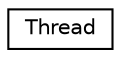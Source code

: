 digraph "Graphical Class Hierarchy"
{
 // LATEX_PDF_SIZE
  edge [fontname="Helvetica",fontsize="10",labelfontname="Helvetica",labelfontsize="10"];
  node [fontname="Helvetica",fontsize="10",shape=record];
  rankdir="LR";
  Node0 [label="Thread",height=0.2,width=0.4,color="black", fillcolor="white", style="filled",URL="$structThread.html",tooltip=" "];
}
